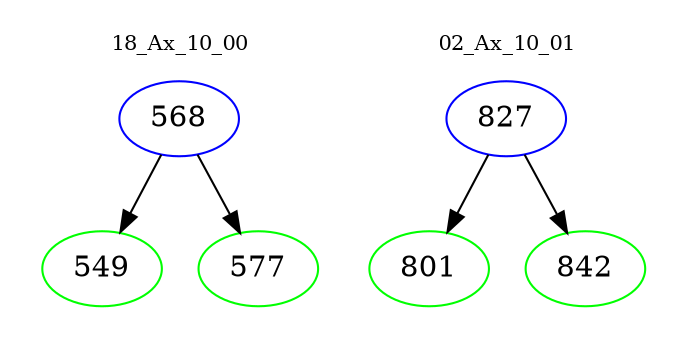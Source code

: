digraph{
subgraph cluster_0 {
color = white
label = "18_Ax_10_00";
fontsize=10;
T0_568 [label="568", color="blue"]
T0_568 -> T0_549 [color="black"]
T0_549 [label="549", color="green"]
T0_568 -> T0_577 [color="black"]
T0_577 [label="577", color="green"]
}
subgraph cluster_1 {
color = white
label = "02_Ax_10_01";
fontsize=10;
T1_827 [label="827", color="blue"]
T1_827 -> T1_801 [color="black"]
T1_801 [label="801", color="green"]
T1_827 -> T1_842 [color="black"]
T1_842 [label="842", color="green"]
}
}
